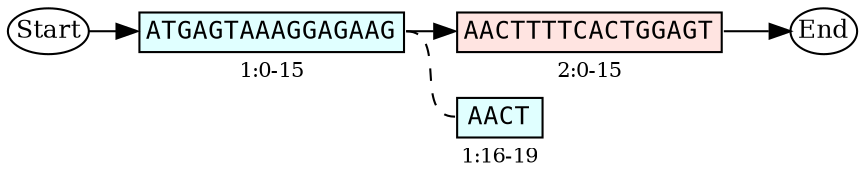strict digraph "" {
	graph [fontnames=svg,
		rankdir=LR,
		nodesep=0,
		ranksep=0.3
	];
	node [label="\N"];
	start	[fontsize=12,
		height=0.3,
		label=Start,
		margin=0,
		width=0.45];
	1 	[label=<<TABLE BORDER='0'><TR><TD BORDER='1' ALIGN='CENTER' BGCOLOR='LIGHTCYAN' PORT='seq'><FONT POINT-SIZE='12' FACE='Monospace'>ATGAGTAAAGGAGAAG</FONT></TD></TR><TR><TD BORDER='0' ALIGN='CENTER'><FONT POINT-SIZE='10'>1:0-15</FONT></TD></TR></TABLE>>,
		margin=0,
		shape=none];
	2	[label=<<TABLE BORDER='0' WIDTH='140'><TR><TD BORDER='1' ALIGN='CENTER' BGCOLOR='MISTYROSE' PORT='seq'><FONT POINT-SIZE='12' FACE='Monospace'>AACTTTTCACTGGAGT</FONT></TD></TR><TR><TD BORDER='0' ALIGN='CENTER'><FONT POINT-SIZE='10'>2:0-15</FONT></TD></TR></TABLE>>,
		margin=0,
		shape=none];
	3 	[label=<<TABLE BORDER='0' WIDTH='140'><TR><TD BORDER='1' ALIGN='CENTER' BGCOLOR='LIGHTCYAN' PORT='seq'><FONT POINT-SIZE='12' FACE='Monospace'>AACT</FONT></TD><TD BORDER='0'></TD></TR><TR><TD BORDER='0' ALIGN='CENTER'><FONT POINT-SIZE='10'>1:16-19</FONT></TD></TR></TABLE>>,
		margin=0,
		shape=none];

	end	[fontsize=12,
		height=0.3,
		label=End,
		margin=0,
		width=0.45];

	start:e -> 1:seq:w;
	1:seq:e -> 2:seq:w [weight=10];
	1:seq:e -> 3:seq:w [style=dashed, arrowhead=none];
	2:seq:e -> end:w;

}

